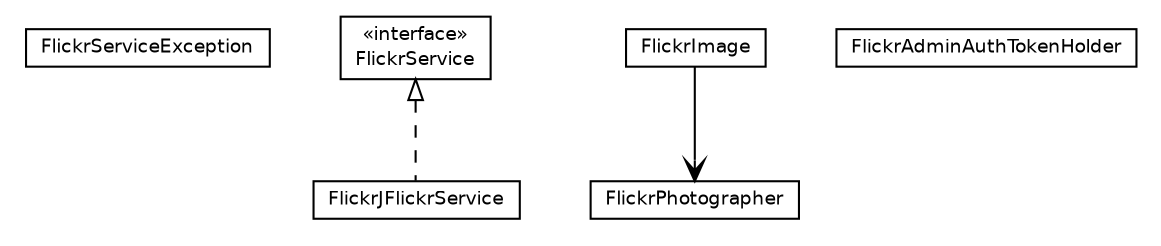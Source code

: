 #!/usr/local/bin/dot
#
# Class diagram 
# Generated by UmlGraph version 4.6 (http://www.spinellis.gr/sw/umlgraph)
#

digraph G {
	edge [fontname="Helvetica",fontsize=10,labelfontname="Helvetica",labelfontsize=10];
	node [fontname="Helvetica",fontsize=10,shape=plaintext];
	// net.chrissearle.flickrvote.flickr.FlickrServiceException
	c0 [label=<<table border="0" cellborder="1" cellspacing="0" cellpadding="2" port="p" href="./FlickrServiceException.html">
		<tr><td><table border="0" cellspacing="0" cellpadding="1">
			<tr><td> FlickrServiceException </td></tr>
		</table></td></tr>
		</table>>, fontname="Helvetica", fontcolor="black", fontsize=9.0];
	// net.chrissearle.flickrvote.flickr.FlickrService
	c1 [label=<<table border="0" cellborder="1" cellspacing="0" cellpadding="2" port="p" href="./FlickrService.html">
		<tr><td><table border="0" cellspacing="0" cellpadding="1">
			<tr><td> &laquo;interface&raquo; </td></tr>
			<tr><td> FlickrService </td></tr>
		</table></td></tr>
		</table>>, fontname="Helvetica", fontcolor="black", fontsize=9.0];
	// net.chrissearle.flickrvote.flickr.FlickrPhotographer
	c2 [label=<<table border="0" cellborder="1" cellspacing="0" cellpadding="2" port="p" href="./FlickrPhotographer.html">
		<tr><td><table border="0" cellspacing="0" cellpadding="1">
			<tr><td> FlickrPhotographer </td></tr>
		</table></td></tr>
		</table>>, fontname="Helvetica", fontcolor="black", fontsize=9.0];
	// net.chrissearle.flickrvote.flickr.FlickrJFlickrService
	c3 [label=<<table border="0" cellborder="1" cellspacing="0" cellpadding="2" port="p" href="./FlickrJFlickrService.html">
		<tr><td><table border="0" cellspacing="0" cellpadding="1">
			<tr><td> FlickrJFlickrService </td></tr>
		</table></td></tr>
		</table>>, fontname="Helvetica", fontcolor="black", fontsize=9.0];
	// net.chrissearle.flickrvote.flickr.FlickrImage
	c4 [label=<<table border="0" cellborder="1" cellspacing="0" cellpadding="2" port="p" href="./FlickrImage.html">
		<tr><td><table border="0" cellspacing="0" cellpadding="1">
			<tr><td> FlickrImage </td></tr>
		</table></td></tr>
		</table>>, fontname="Helvetica", fontcolor="black", fontsize=9.0];
	// net.chrissearle.flickrvote.flickr.FlickrAdminAuthTokenHolder
	c5 [label=<<table border="0" cellborder="1" cellspacing="0" cellpadding="2" port="p" href="./FlickrAdminAuthTokenHolder.html">
		<tr><td><table border="0" cellspacing="0" cellpadding="1">
			<tr><td> FlickrAdminAuthTokenHolder </td></tr>
		</table></td></tr>
		</table>>, fontname="Helvetica", fontcolor="black", fontsize=9.0];
	//net.chrissearle.flickrvote.flickr.FlickrJFlickrService implements net.chrissearle.flickrvote.flickr.FlickrService
	c1:p -> c3:p [dir=back,arrowtail=empty,style=dashed];
	// net.chrissearle.flickrvote.flickr.FlickrImage NAVASSOC net.chrissearle.flickrvote.flickr.FlickrPhotographer
	c4:p -> c2:p [taillabel="", label="", headlabel="", fontname="Helvetica", fontcolor="black", fontsize=10.0, color="black", arrowhead=open];
}

